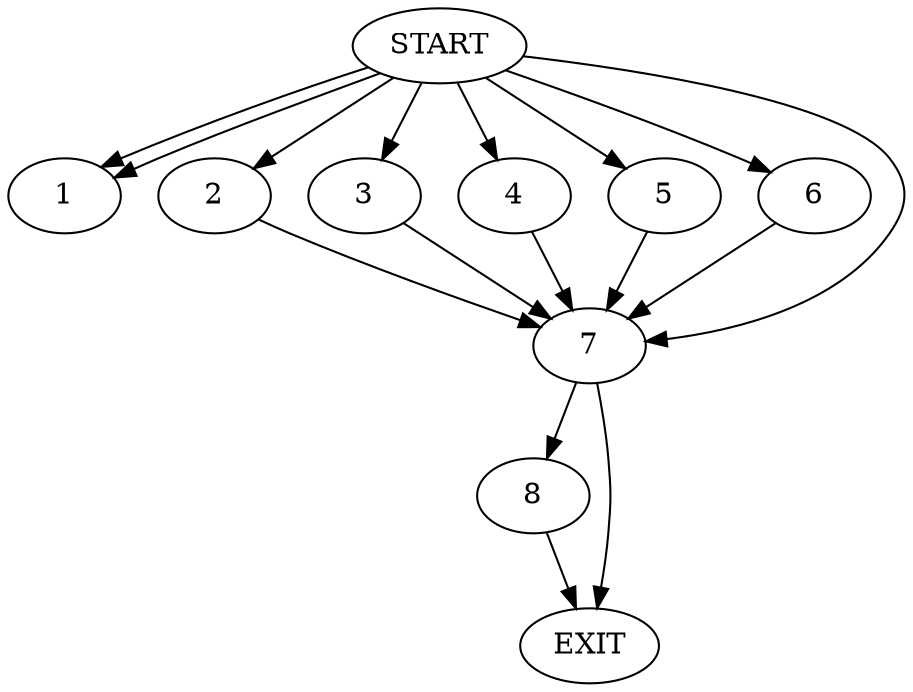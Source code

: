 digraph { 
0 [label="START"];
1;
2;
3;
4;
5;
6;
7;
8;
9[label="EXIT"];
0 -> 7;
0 -> 1;
0:s2 -> 1;
0:s3 -> 2;
0:s4 -> 3;
0:s5 -> 4;
0:s6 -> 5;
0:s7 -> 6;
2 -> 7;
3 -> 7;
4 -> 7;
5 -> 7;
6 -> 7;
7 -> 8;
7 -> 9;
8 -> 9;
}